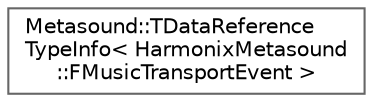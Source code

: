 digraph "Graphical Class Hierarchy"
{
 // INTERACTIVE_SVG=YES
 // LATEX_PDF_SIZE
  bgcolor="transparent";
  edge [fontname=Helvetica,fontsize=10,labelfontname=Helvetica,labelfontsize=10];
  node [fontname=Helvetica,fontsize=10,shape=box,height=0.2,width=0.4];
  rankdir="LR";
  Node0 [id="Node000000",label="Metasound::TDataReference\lTypeInfo\< HarmonixMetasound\l::FMusicTransportEvent \>",height=0.2,width=0.4,color="grey40", fillcolor="white", style="filled",URL="$d5/df9/struct_1_1Metasound_1_1TDataReferenceTypeInfo_3_01HarmonixMetasound_1_1FMusicTransportEvent_01_4.html",tooltip=" "];
}
